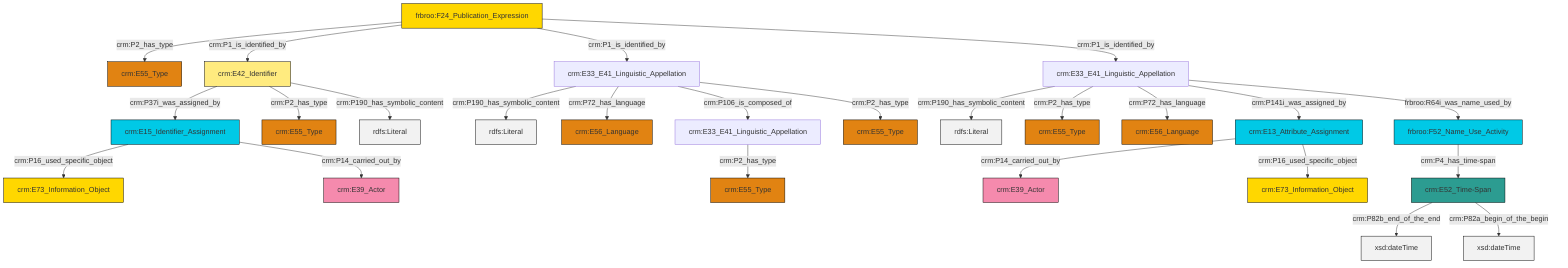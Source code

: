 graph TD
classDef Literal fill:#f2f2f2,stroke:#000000;
classDef CRM_Entity fill:#FFFFFF,stroke:#000000;
classDef Temporal_Entity fill:#00C9E6, stroke:#000000;
classDef Type fill:#E18312, stroke:#000000;
classDef Time-Span fill:#2C9C91, stroke:#000000;
classDef Appellation fill:#FFEB7F, stroke:#000000;
classDef Place fill:#008836, stroke:#000000;
classDef Persistent_Item fill:#B266B2, stroke:#000000;
classDef Conceptual_Object fill:#FFD700, stroke:#000000;
classDef Physical_Thing fill:#D2B48C, stroke:#000000;
classDef Actor fill:#f58aad, stroke:#000000;
classDef PC_Classes fill:#4ce600, stroke:#000000;
classDef Multi fill:#cccccc,stroke:#000000;

0["crm:E33_E41_Linguistic_Appellation"]:::Default -->|crm:P190_has_symbolic_content| 1[rdfs:Literal]:::Literal
4["frbroo:F24_Publication_Expression"]:::Conceptual_Object -->|crm:P2_has_type| 5["crm:E55_Type"]:::Type
0["crm:E33_E41_Linguistic_Appellation"]:::Default -->|crm:P72_has_language| 6["crm:E56_Language"]:::Type
9["crm:E33_E41_Linguistic_Appellation"]:::Default -->|crm:P190_has_symbolic_content| 10[rdfs:Literal]:::Literal
4["frbroo:F24_Publication_Expression"]:::Conceptual_Object -->|crm:P1_is_identified_by| 11["crm:E42_Identifier"]:::Appellation
4["frbroo:F24_Publication_Expression"]:::Conceptual_Object -->|crm:P1_is_identified_by| 0["crm:E33_E41_Linguistic_Appellation"]:::Default
9["crm:E33_E41_Linguistic_Appellation"]:::Default -->|crm:P2_has_type| 12["crm:E55_Type"]:::Type
13["crm:E15_Identifier_Assignment"]:::Temporal_Entity -->|crm:P16_used_specific_object| 14["crm:E73_Information_Object"]:::Conceptual_Object
22["crm:E13_Attribute_Assignment"]:::Temporal_Entity -->|crm:P14_carried_out_by| 23["crm:E39_Actor"]:::Actor
11["crm:E42_Identifier"]:::Appellation -->|crm:P37i_was_assigned_by| 13["crm:E15_Identifier_Assignment"]:::Temporal_Entity
0["crm:E33_E41_Linguistic_Appellation"]:::Default -->|crm:P106_is_composed_of| 2["crm:E33_E41_Linguistic_Appellation"]:::Default
0["crm:E33_E41_Linguistic_Appellation"]:::Default -->|crm:P2_has_type| 27["crm:E55_Type"]:::Type
7["frbroo:F52_Name_Use_Activity"]:::Temporal_Entity -->|crm:P4_has_time-span| 29["crm:E52_Time-Span"]:::Time-Span
11["crm:E42_Identifier"]:::Appellation -->|crm:P2_has_type| 31["crm:E55_Type"]:::Type
29["crm:E52_Time-Span"]:::Time-Span -->|crm:P82b_end_of_the_end| 34[xsd:dateTime]:::Literal
11["crm:E42_Identifier"]:::Appellation -->|crm:P190_has_symbolic_content| 38[rdfs:Literal]:::Literal
9["crm:E33_E41_Linguistic_Appellation"]:::Default -->|crm:P72_has_language| 24["crm:E56_Language"]:::Type
4["frbroo:F24_Publication_Expression"]:::Conceptual_Object -->|crm:P1_is_identified_by| 9["crm:E33_E41_Linguistic_Appellation"]:::Default
9["crm:E33_E41_Linguistic_Appellation"]:::Default -->|crm:P141i_was_assigned_by| 22["crm:E13_Attribute_Assignment"]:::Temporal_Entity
13["crm:E15_Identifier_Assignment"]:::Temporal_Entity -->|crm:P14_carried_out_by| 35["crm:E39_Actor"]:::Actor
22["crm:E13_Attribute_Assignment"]:::Temporal_Entity -->|crm:P16_used_specific_object| 43["crm:E73_Information_Object"]:::Conceptual_Object
29["crm:E52_Time-Span"]:::Time-Span -->|crm:P82a_begin_of_the_begin| 45[xsd:dateTime]:::Literal
9["crm:E33_E41_Linguistic_Appellation"]:::Default -->|frbroo:R64i_was_name_used_by| 7["frbroo:F52_Name_Use_Activity"]:::Temporal_Entity
2["crm:E33_E41_Linguistic_Appellation"]:::Default -->|crm:P2_has_type| 18["crm:E55_Type"]:::Type